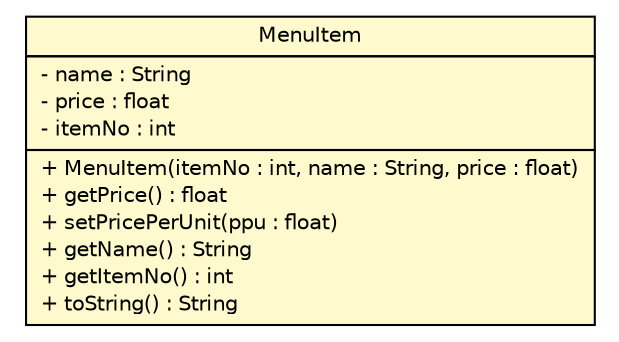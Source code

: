 #!/usr/local/bin/dot
#
# Class diagram 
# Generated by UMLGraph version 1.6 (http://www.umlgraph.org/)
#

digraph G {
	edge [fontname="Helvetica",fontsize=10,labelfontname="Helvetica",labelfontsize=10];
	node [fontname="Helvetica",fontsize=10,shape=plaintext];
	nodesep=0.25;
	ranksep=0.5;
	// au.edu.griffith.ict.MenuItem
	c60 [label=<<table title="au.edu.griffith.ict.MenuItem" border="0" cellborder="1" cellspacing="0" cellpadding="2" port="p" bgcolor="lemonChiffon" href="./MenuItem.html">
		<tr><td><table border="0" cellspacing="0" cellpadding="1">
<tr><td align="center" balign="center"> MenuItem </td></tr>
		</table></td></tr>
		<tr><td><table border="0" cellspacing="0" cellpadding="1">
<tr><td align="left" balign="left"> - name : String </td></tr>
<tr><td align="left" balign="left"> - price : float </td></tr>
<tr><td align="left" balign="left"> - itemNo : int </td></tr>
		</table></td></tr>
		<tr><td><table border="0" cellspacing="0" cellpadding="1">
<tr><td align="left" balign="left"> + MenuItem(itemNo : int, name : String, price : float) </td></tr>
<tr><td align="left" balign="left"> + getPrice() : float </td></tr>
<tr><td align="left" balign="left"> + setPricePerUnit(ppu : float) </td></tr>
<tr><td align="left" balign="left"> + getName() : String </td></tr>
<tr><td align="left" balign="left"> + getItemNo() : int </td></tr>
<tr><td align="left" balign="left"> + toString() : String </td></tr>
		</table></td></tr>
		</table>>, URL="./MenuItem.html", fontname="Helvetica", fontcolor="black", fontsize=10.0];
}

